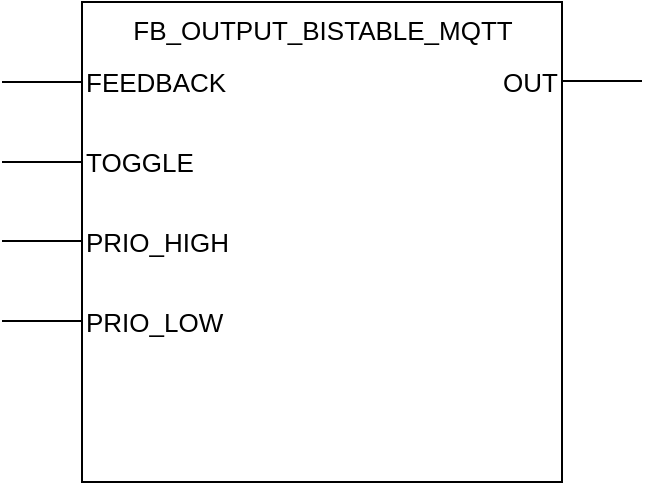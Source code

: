 <mxfile version="12.1.0" type="device" pages="1"><diagram id="L7VXHb7HPVanLy-8BAZJ" name="Page-1"><mxGraphModel dx="697" dy="399" grid="1" gridSize="10" guides="1" tooltips="1" connect="1" arrows="1" fold="1" page="1" pageScale="1" pageWidth="850" pageHeight="1100" math="0" shadow="0"><root><mxCell id="0"/><mxCell id="1" parent="0"/><mxCell id="vRteBLpJl_pFvORW3SE5-1" value="" style="whiteSpace=wrap;html=1;aspect=fixed;" parent="1" vertex="1"><mxGeometry x="200" y="160" width="240" height="240" as="geometry"/></mxCell><mxCell id="vRteBLpJl_pFvORW3SE5-2" value="&lt;div&gt;&lt;span&gt;FB_OUTPUT_BISTABLE_MQTT&lt;/span&gt;&lt;/div&gt;" style="text;html=1;align=center;fontSize=13;" parent="1" vertex="1"><mxGeometry x="215" y="160" width="210" height="30" as="geometry"/></mxCell><mxCell id="vRteBLpJl_pFvORW3SE5-3" value="" style="endArrow=none;html=1;fontSize=13;" parent="1" edge="1"><mxGeometry width="50" height="50" relative="1" as="geometry"><mxPoint x="160" y="200" as="sourcePoint"/><mxPoint x="200" y="200" as="targetPoint"/><Array as="points"><mxPoint x="160" y="200"/></Array></mxGeometry></mxCell><mxCell id="vRteBLpJl_pFvORW3SE5-4" value="FEEDBACK" style="text;html=1;strokeColor=none;fillColor=none;align=left;verticalAlign=middle;whiteSpace=wrap;rounded=0;fontSize=13;" parent="1" vertex="1"><mxGeometry x="200" y="190" width="80" height="20" as="geometry"/></mxCell><mxCell id="vRteBLpJl_pFvORW3SE5-5" value="" style="endArrow=none;html=1;fontSize=13;" parent="1" edge="1"><mxGeometry width="50" height="50" relative="1" as="geometry"><mxPoint x="440" y="199.5" as="sourcePoint"/><mxPoint x="480" y="199.5" as="targetPoint"/><Array as="points"><mxPoint x="440" y="199.5"/></Array></mxGeometry></mxCell><mxCell id="vRteBLpJl_pFvORW3SE5-8" value="OUT" style="text;html=1;strokeColor=none;fillColor=none;align=right;verticalAlign=middle;whiteSpace=wrap;rounded=0;fontSize=13;" parent="1" vertex="1"><mxGeometry x="360" y="190" width="80" height="20" as="geometry"/></mxCell><mxCell id="vRteBLpJl_pFvORW3SE5-13" value="" style="endArrow=none;html=1;fontSize=13;" parent="1" edge="1"><mxGeometry width="50" height="50" relative="1" as="geometry"><mxPoint x="160" y="240" as="sourcePoint"/><mxPoint x="200" y="240" as="targetPoint"/><Array as="points"><mxPoint x="160" y="240"/></Array></mxGeometry></mxCell><mxCell id="vRteBLpJl_pFvORW3SE5-16" value="" style="endArrow=none;html=1;fontSize=13;" parent="1" edge="1"><mxGeometry width="50" height="50" relative="1" as="geometry"><mxPoint x="160" y="279.5" as="sourcePoint"/><mxPoint x="200" y="279.5" as="targetPoint"/><Array as="points"><mxPoint x="160" y="279.5"/><mxPoint x="180" y="279.5"/></Array></mxGeometry></mxCell><mxCell id="vRteBLpJl_pFvORW3SE5-17" value="TOGGLE" style="text;html=1;strokeColor=none;fillColor=none;align=left;verticalAlign=middle;whiteSpace=wrap;rounded=0;fontSize=13;" parent="1" vertex="1"><mxGeometry x="200" y="230" width="80" height="20" as="geometry"/></mxCell><mxCell id="vRteBLpJl_pFvORW3SE5-18" value="PRIO_HIGH" style="text;html=1;strokeColor=none;fillColor=none;align=left;verticalAlign=middle;whiteSpace=wrap;rounded=0;fontSize=13;" parent="1" vertex="1"><mxGeometry x="200" y="270" width="80" height="20" as="geometry"/></mxCell><mxCell id="p1p674vpZyiIlsiV59B9-2" value="PRIO_LOW" style="text;html=1;strokeColor=none;fillColor=none;align=left;verticalAlign=middle;whiteSpace=wrap;rounded=0;fontSize=13;" vertex="1" parent="1"><mxGeometry x="200" y="310" width="80" height="20" as="geometry"/></mxCell><mxCell id="p1p674vpZyiIlsiV59B9-3" value="" style="endArrow=none;html=1;fontSize=13;" edge="1" parent="1"><mxGeometry width="50" height="50" relative="1" as="geometry"><mxPoint x="160.0" y="319.5" as="sourcePoint"/><mxPoint x="200.0" y="319.5" as="targetPoint"/><Array as="points"><mxPoint x="160" y="319.5"/><mxPoint x="180" y="319.5"/></Array></mxGeometry></mxCell></root></mxGraphModel></diagram></mxfile>